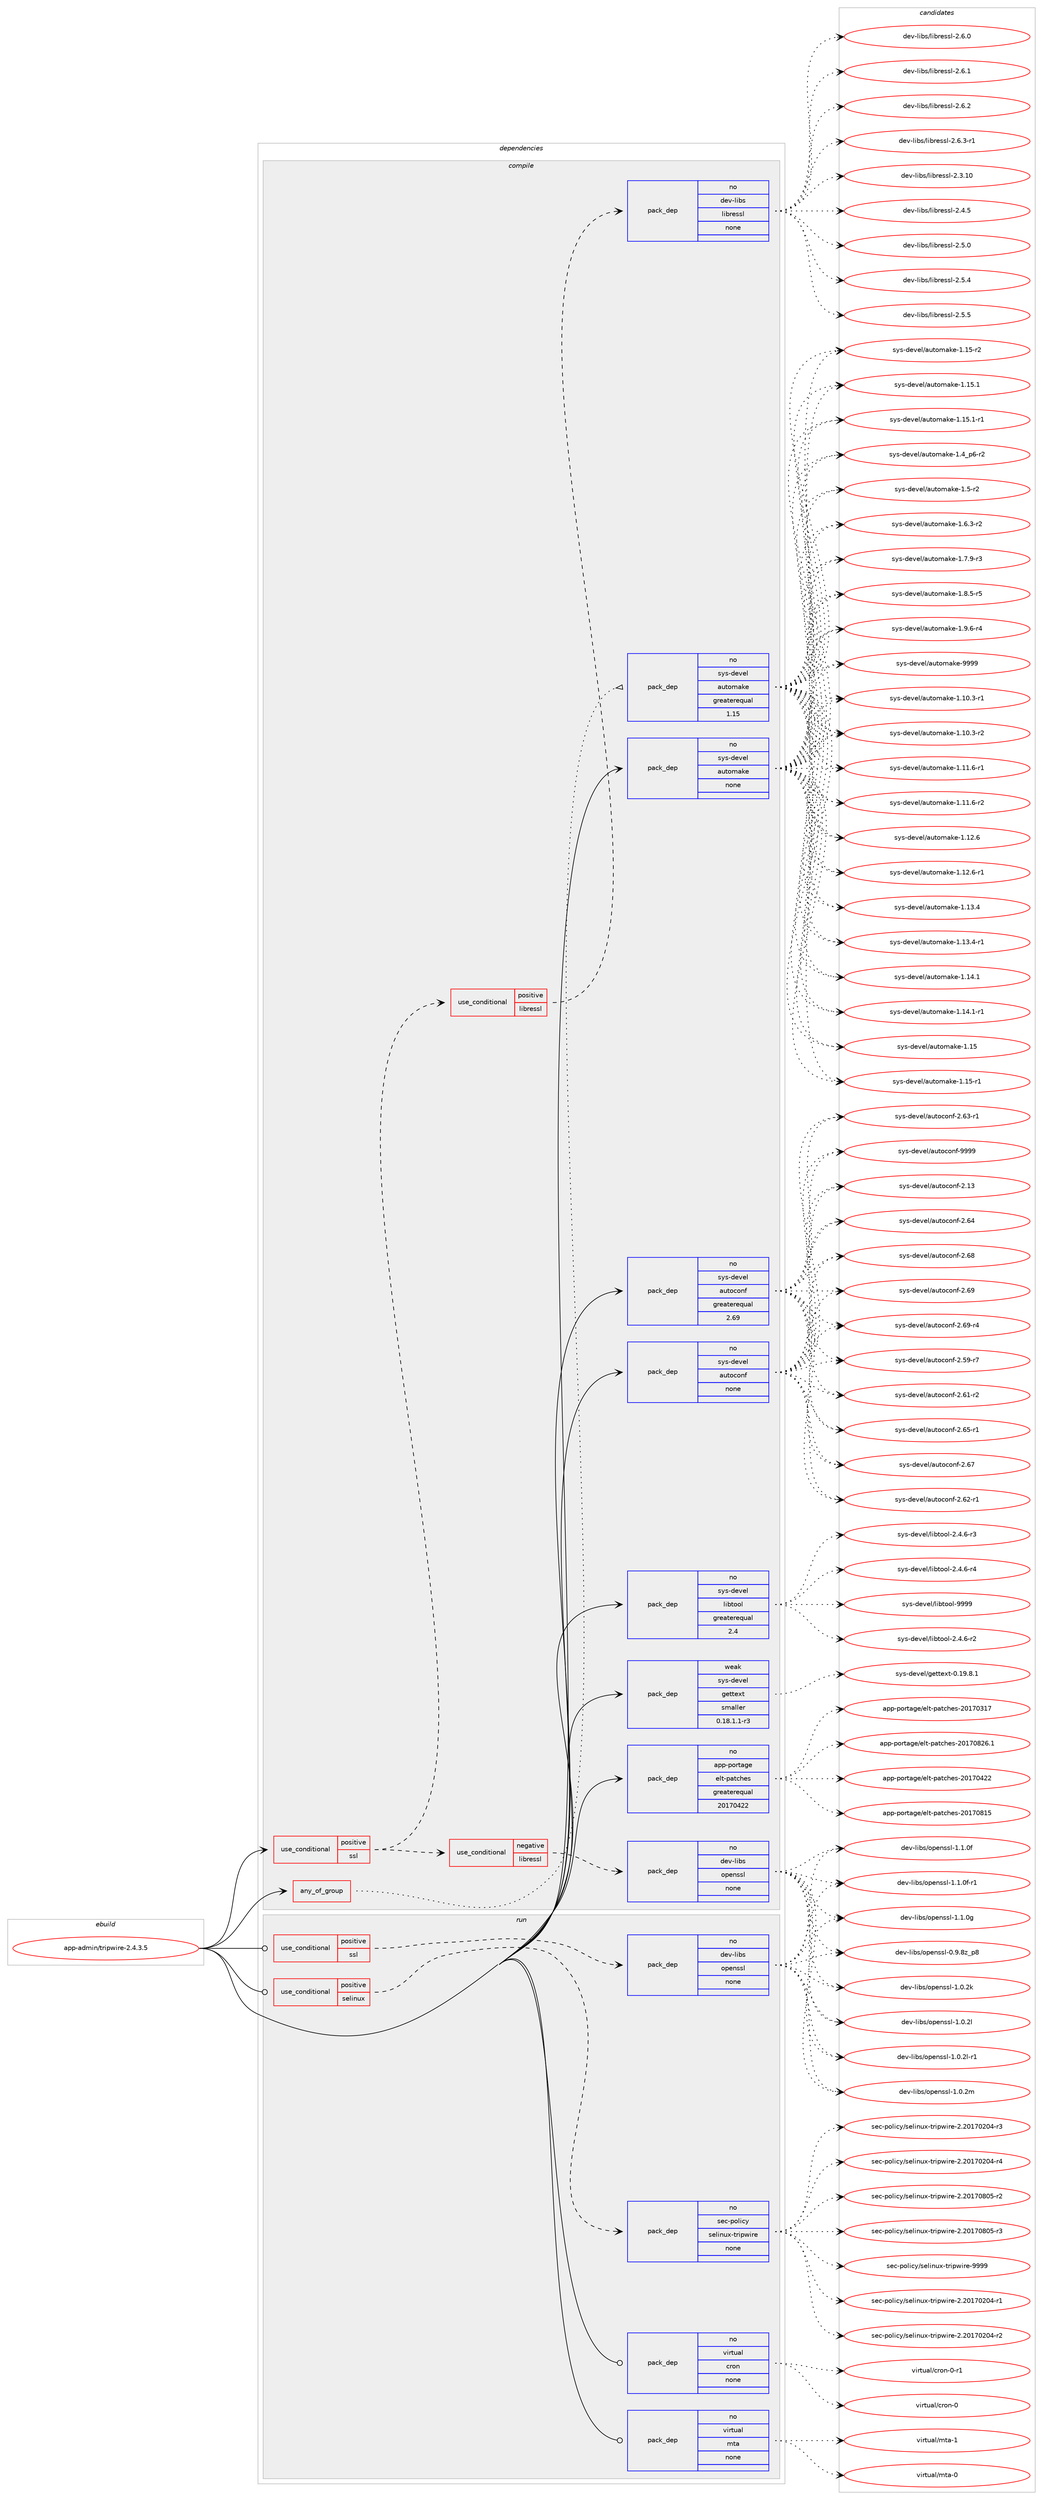 digraph prolog {

# *************
# Graph options
# *************

newrank=true;
concentrate=true;
compound=true;
graph [rankdir=LR,fontname=Helvetica,fontsize=10,ranksep=1.5];#, ranksep=2.5, nodesep=0.2];
edge  [arrowhead=vee];
node  [fontname=Helvetica,fontsize=10];

# **********
# The ebuild
# **********

subgraph cluster_leftcol {
color=gray;
rank=same;
label=<<i>ebuild</i>>;
id [label="app-admin/tripwire-2.4.3.5", color=red, width=4, href="../app-admin/tripwire-2.4.3.5.svg"];
}

# ****************
# The dependencies
# ****************

subgraph cluster_midcol {
color=gray;
label=<<i>dependencies</i>>;
subgraph cluster_compile {
fillcolor="#eeeeee";
style=filled;
label=<<i>compile</i>>;
subgraph any111 {
dependency7374 [label=<<TABLE BORDER="0" CELLBORDER="1" CELLSPACING="0" CELLPADDING="4"><TR><TD CELLPADDING="10">any_of_group</TD></TR></TABLE>>, shape=none, color=red];subgraph pack5193 {
dependency7375 [label=<<TABLE BORDER="0" CELLBORDER="1" CELLSPACING="0" CELLPADDING="4" WIDTH="220"><TR><TD ROWSPAN="6" CELLPADDING="30">pack_dep</TD></TR><TR><TD WIDTH="110">no</TD></TR><TR><TD>sys-devel</TD></TR><TR><TD>automake</TD></TR><TR><TD>greaterequal</TD></TR><TR><TD>1.15</TD></TR></TABLE>>, shape=none, color=blue];
}
dependency7374:e -> dependency7375:w [weight=20,style="dotted",arrowhead="oinv"];
}
id:e -> dependency7374:w [weight=20,style="solid",arrowhead="vee"];
subgraph cond2066 {
dependency7376 [label=<<TABLE BORDER="0" CELLBORDER="1" CELLSPACING="0" CELLPADDING="4"><TR><TD ROWSPAN="3" CELLPADDING="10">use_conditional</TD></TR><TR><TD>positive</TD></TR><TR><TD>ssl</TD></TR></TABLE>>, shape=none, color=red];
subgraph cond2067 {
dependency7377 [label=<<TABLE BORDER="0" CELLBORDER="1" CELLSPACING="0" CELLPADDING="4"><TR><TD ROWSPAN="3" CELLPADDING="10">use_conditional</TD></TR><TR><TD>negative</TD></TR><TR><TD>libressl</TD></TR></TABLE>>, shape=none, color=red];
subgraph pack5194 {
dependency7378 [label=<<TABLE BORDER="0" CELLBORDER="1" CELLSPACING="0" CELLPADDING="4" WIDTH="220"><TR><TD ROWSPAN="6" CELLPADDING="30">pack_dep</TD></TR><TR><TD WIDTH="110">no</TD></TR><TR><TD>dev-libs</TD></TR><TR><TD>openssl</TD></TR><TR><TD>none</TD></TR><TR><TD></TD></TR></TABLE>>, shape=none, color=blue];
}
dependency7377:e -> dependency7378:w [weight=20,style="dashed",arrowhead="vee"];
}
dependency7376:e -> dependency7377:w [weight=20,style="dashed",arrowhead="vee"];
subgraph cond2068 {
dependency7379 [label=<<TABLE BORDER="0" CELLBORDER="1" CELLSPACING="0" CELLPADDING="4"><TR><TD ROWSPAN="3" CELLPADDING="10">use_conditional</TD></TR><TR><TD>positive</TD></TR><TR><TD>libressl</TD></TR></TABLE>>, shape=none, color=red];
subgraph pack5195 {
dependency7380 [label=<<TABLE BORDER="0" CELLBORDER="1" CELLSPACING="0" CELLPADDING="4" WIDTH="220"><TR><TD ROWSPAN="6" CELLPADDING="30">pack_dep</TD></TR><TR><TD WIDTH="110">no</TD></TR><TR><TD>dev-libs</TD></TR><TR><TD>libressl</TD></TR><TR><TD>none</TD></TR><TR><TD></TD></TR></TABLE>>, shape=none, color=blue];
}
dependency7379:e -> dependency7380:w [weight=20,style="dashed",arrowhead="vee"];
}
dependency7376:e -> dependency7379:w [weight=20,style="dashed",arrowhead="vee"];
}
id:e -> dependency7376:w [weight=20,style="solid",arrowhead="vee"];
subgraph pack5196 {
dependency7381 [label=<<TABLE BORDER="0" CELLBORDER="1" CELLSPACING="0" CELLPADDING="4" WIDTH="220"><TR><TD ROWSPAN="6" CELLPADDING="30">pack_dep</TD></TR><TR><TD WIDTH="110">no</TD></TR><TR><TD>app-portage</TD></TR><TR><TD>elt-patches</TD></TR><TR><TD>greaterequal</TD></TR><TR><TD>20170422</TD></TR></TABLE>>, shape=none, color=blue];
}
id:e -> dependency7381:w [weight=20,style="solid",arrowhead="vee"];
subgraph pack5197 {
dependency7382 [label=<<TABLE BORDER="0" CELLBORDER="1" CELLSPACING="0" CELLPADDING="4" WIDTH="220"><TR><TD ROWSPAN="6" CELLPADDING="30">pack_dep</TD></TR><TR><TD WIDTH="110">no</TD></TR><TR><TD>sys-devel</TD></TR><TR><TD>autoconf</TD></TR><TR><TD>greaterequal</TD></TR><TR><TD>2.69</TD></TR></TABLE>>, shape=none, color=blue];
}
id:e -> dependency7382:w [weight=20,style="solid",arrowhead="vee"];
subgraph pack5198 {
dependency7383 [label=<<TABLE BORDER="0" CELLBORDER="1" CELLSPACING="0" CELLPADDING="4" WIDTH="220"><TR><TD ROWSPAN="6" CELLPADDING="30">pack_dep</TD></TR><TR><TD WIDTH="110">no</TD></TR><TR><TD>sys-devel</TD></TR><TR><TD>autoconf</TD></TR><TR><TD>none</TD></TR><TR><TD></TD></TR></TABLE>>, shape=none, color=blue];
}
id:e -> dependency7383:w [weight=20,style="solid",arrowhead="vee"];
subgraph pack5199 {
dependency7384 [label=<<TABLE BORDER="0" CELLBORDER="1" CELLSPACING="0" CELLPADDING="4" WIDTH="220"><TR><TD ROWSPAN="6" CELLPADDING="30">pack_dep</TD></TR><TR><TD WIDTH="110">no</TD></TR><TR><TD>sys-devel</TD></TR><TR><TD>automake</TD></TR><TR><TD>none</TD></TR><TR><TD></TD></TR></TABLE>>, shape=none, color=blue];
}
id:e -> dependency7384:w [weight=20,style="solid",arrowhead="vee"];
subgraph pack5200 {
dependency7385 [label=<<TABLE BORDER="0" CELLBORDER="1" CELLSPACING="0" CELLPADDING="4" WIDTH="220"><TR><TD ROWSPAN="6" CELLPADDING="30">pack_dep</TD></TR><TR><TD WIDTH="110">no</TD></TR><TR><TD>sys-devel</TD></TR><TR><TD>libtool</TD></TR><TR><TD>greaterequal</TD></TR><TR><TD>2.4</TD></TR></TABLE>>, shape=none, color=blue];
}
id:e -> dependency7385:w [weight=20,style="solid",arrowhead="vee"];
subgraph pack5201 {
dependency7386 [label=<<TABLE BORDER="0" CELLBORDER="1" CELLSPACING="0" CELLPADDING="4" WIDTH="220"><TR><TD ROWSPAN="6" CELLPADDING="30">pack_dep</TD></TR><TR><TD WIDTH="110">weak</TD></TR><TR><TD>sys-devel</TD></TR><TR><TD>gettext</TD></TR><TR><TD>smaller</TD></TR><TR><TD>0.18.1.1-r3</TD></TR></TABLE>>, shape=none, color=blue];
}
id:e -> dependency7386:w [weight=20,style="solid",arrowhead="vee"];
}
subgraph cluster_compileandrun {
fillcolor="#eeeeee";
style=filled;
label=<<i>compile and run</i>>;
}
subgraph cluster_run {
fillcolor="#eeeeee";
style=filled;
label=<<i>run</i>>;
subgraph cond2069 {
dependency7387 [label=<<TABLE BORDER="0" CELLBORDER="1" CELLSPACING="0" CELLPADDING="4"><TR><TD ROWSPAN="3" CELLPADDING="10">use_conditional</TD></TR><TR><TD>positive</TD></TR><TR><TD>selinux</TD></TR></TABLE>>, shape=none, color=red];
subgraph pack5202 {
dependency7388 [label=<<TABLE BORDER="0" CELLBORDER="1" CELLSPACING="0" CELLPADDING="4" WIDTH="220"><TR><TD ROWSPAN="6" CELLPADDING="30">pack_dep</TD></TR><TR><TD WIDTH="110">no</TD></TR><TR><TD>sec-policy</TD></TR><TR><TD>selinux-tripwire</TD></TR><TR><TD>none</TD></TR><TR><TD></TD></TR></TABLE>>, shape=none, color=blue];
}
dependency7387:e -> dependency7388:w [weight=20,style="dashed",arrowhead="vee"];
}
id:e -> dependency7387:w [weight=20,style="solid",arrowhead="odot"];
subgraph cond2070 {
dependency7389 [label=<<TABLE BORDER="0" CELLBORDER="1" CELLSPACING="0" CELLPADDING="4"><TR><TD ROWSPAN="3" CELLPADDING="10">use_conditional</TD></TR><TR><TD>positive</TD></TR><TR><TD>ssl</TD></TR></TABLE>>, shape=none, color=red];
subgraph pack5203 {
dependency7390 [label=<<TABLE BORDER="0" CELLBORDER="1" CELLSPACING="0" CELLPADDING="4" WIDTH="220"><TR><TD ROWSPAN="6" CELLPADDING="30">pack_dep</TD></TR><TR><TD WIDTH="110">no</TD></TR><TR><TD>dev-libs</TD></TR><TR><TD>openssl</TD></TR><TR><TD>none</TD></TR><TR><TD></TD></TR></TABLE>>, shape=none, color=blue];
}
dependency7389:e -> dependency7390:w [weight=20,style="dashed",arrowhead="vee"];
}
id:e -> dependency7389:w [weight=20,style="solid",arrowhead="odot"];
subgraph pack5204 {
dependency7391 [label=<<TABLE BORDER="0" CELLBORDER="1" CELLSPACING="0" CELLPADDING="4" WIDTH="220"><TR><TD ROWSPAN="6" CELLPADDING="30">pack_dep</TD></TR><TR><TD WIDTH="110">no</TD></TR><TR><TD>virtual</TD></TR><TR><TD>cron</TD></TR><TR><TD>none</TD></TR><TR><TD></TD></TR></TABLE>>, shape=none, color=blue];
}
id:e -> dependency7391:w [weight=20,style="solid",arrowhead="odot"];
subgraph pack5205 {
dependency7392 [label=<<TABLE BORDER="0" CELLBORDER="1" CELLSPACING="0" CELLPADDING="4" WIDTH="220"><TR><TD ROWSPAN="6" CELLPADDING="30">pack_dep</TD></TR><TR><TD WIDTH="110">no</TD></TR><TR><TD>virtual</TD></TR><TR><TD>mta</TD></TR><TR><TD>none</TD></TR><TR><TD></TD></TR></TABLE>>, shape=none, color=blue];
}
id:e -> dependency7392:w [weight=20,style="solid",arrowhead="odot"];
}
}

# **************
# The candidates
# **************

subgraph cluster_choices {
rank=same;
color=gray;
label=<<i>candidates</i>>;

subgraph choice5193 {
color=black;
nodesep=1;
choice11512111545100101118101108479711711611110997107101454946494846514511449 [label="sys-devel/automake-1.10.3-r1", color=red, width=4,href="../sys-devel/automake-1.10.3-r1.svg"];
choice11512111545100101118101108479711711611110997107101454946494846514511450 [label="sys-devel/automake-1.10.3-r2", color=red, width=4,href="../sys-devel/automake-1.10.3-r2.svg"];
choice11512111545100101118101108479711711611110997107101454946494946544511449 [label="sys-devel/automake-1.11.6-r1", color=red, width=4,href="../sys-devel/automake-1.11.6-r1.svg"];
choice11512111545100101118101108479711711611110997107101454946494946544511450 [label="sys-devel/automake-1.11.6-r2", color=red, width=4,href="../sys-devel/automake-1.11.6-r2.svg"];
choice1151211154510010111810110847971171161111099710710145494649504654 [label="sys-devel/automake-1.12.6", color=red, width=4,href="../sys-devel/automake-1.12.6.svg"];
choice11512111545100101118101108479711711611110997107101454946495046544511449 [label="sys-devel/automake-1.12.6-r1", color=red, width=4,href="../sys-devel/automake-1.12.6-r1.svg"];
choice1151211154510010111810110847971171161111099710710145494649514652 [label="sys-devel/automake-1.13.4", color=red, width=4,href="../sys-devel/automake-1.13.4.svg"];
choice11512111545100101118101108479711711611110997107101454946495146524511449 [label="sys-devel/automake-1.13.4-r1", color=red, width=4,href="../sys-devel/automake-1.13.4-r1.svg"];
choice1151211154510010111810110847971171161111099710710145494649524649 [label="sys-devel/automake-1.14.1", color=red, width=4,href="../sys-devel/automake-1.14.1.svg"];
choice11512111545100101118101108479711711611110997107101454946495246494511449 [label="sys-devel/automake-1.14.1-r1", color=red, width=4,href="../sys-devel/automake-1.14.1-r1.svg"];
choice115121115451001011181011084797117116111109971071014549464953 [label="sys-devel/automake-1.15", color=red, width=4,href="../sys-devel/automake-1.15.svg"];
choice1151211154510010111810110847971171161111099710710145494649534511449 [label="sys-devel/automake-1.15-r1", color=red, width=4,href="../sys-devel/automake-1.15-r1.svg"];
choice1151211154510010111810110847971171161111099710710145494649534511450 [label="sys-devel/automake-1.15-r2", color=red, width=4,href="../sys-devel/automake-1.15-r2.svg"];
choice1151211154510010111810110847971171161111099710710145494649534649 [label="sys-devel/automake-1.15.1", color=red, width=4,href="../sys-devel/automake-1.15.1.svg"];
choice11512111545100101118101108479711711611110997107101454946495346494511449 [label="sys-devel/automake-1.15.1-r1", color=red, width=4,href="../sys-devel/automake-1.15.1-r1.svg"];
choice115121115451001011181011084797117116111109971071014549465295112544511450 [label="sys-devel/automake-1.4_p6-r2", color=red, width=4,href="../sys-devel/automake-1.4_p6-r2.svg"];
choice11512111545100101118101108479711711611110997107101454946534511450 [label="sys-devel/automake-1.5-r2", color=red, width=4,href="../sys-devel/automake-1.5-r2.svg"];
choice115121115451001011181011084797117116111109971071014549465446514511450 [label="sys-devel/automake-1.6.3-r2", color=red, width=4,href="../sys-devel/automake-1.6.3-r2.svg"];
choice115121115451001011181011084797117116111109971071014549465546574511451 [label="sys-devel/automake-1.7.9-r3", color=red, width=4,href="../sys-devel/automake-1.7.9-r3.svg"];
choice115121115451001011181011084797117116111109971071014549465646534511453 [label="sys-devel/automake-1.8.5-r5", color=red, width=4,href="../sys-devel/automake-1.8.5-r5.svg"];
choice115121115451001011181011084797117116111109971071014549465746544511452 [label="sys-devel/automake-1.9.6-r4", color=red, width=4,href="../sys-devel/automake-1.9.6-r4.svg"];
choice115121115451001011181011084797117116111109971071014557575757 [label="sys-devel/automake-9999", color=red, width=4,href="../sys-devel/automake-9999.svg"];
dependency7375:e -> choice11512111545100101118101108479711711611110997107101454946494846514511449:w [style=dotted,weight="100"];
dependency7375:e -> choice11512111545100101118101108479711711611110997107101454946494846514511450:w [style=dotted,weight="100"];
dependency7375:e -> choice11512111545100101118101108479711711611110997107101454946494946544511449:w [style=dotted,weight="100"];
dependency7375:e -> choice11512111545100101118101108479711711611110997107101454946494946544511450:w [style=dotted,weight="100"];
dependency7375:e -> choice1151211154510010111810110847971171161111099710710145494649504654:w [style=dotted,weight="100"];
dependency7375:e -> choice11512111545100101118101108479711711611110997107101454946495046544511449:w [style=dotted,weight="100"];
dependency7375:e -> choice1151211154510010111810110847971171161111099710710145494649514652:w [style=dotted,weight="100"];
dependency7375:e -> choice11512111545100101118101108479711711611110997107101454946495146524511449:w [style=dotted,weight="100"];
dependency7375:e -> choice1151211154510010111810110847971171161111099710710145494649524649:w [style=dotted,weight="100"];
dependency7375:e -> choice11512111545100101118101108479711711611110997107101454946495246494511449:w [style=dotted,weight="100"];
dependency7375:e -> choice115121115451001011181011084797117116111109971071014549464953:w [style=dotted,weight="100"];
dependency7375:e -> choice1151211154510010111810110847971171161111099710710145494649534511449:w [style=dotted,weight="100"];
dependency7375:e -> choice1151211154510010111810110847971171161111099710710145494649534511450:w [style=dotted,weight="100"];
dependency7375:e -> choice1151211154510010111810110847971171161111099710710145494649534649:w [style=dotted,weight="100"];
dependency7375:e -> choice11512111545100101118101108479711711611110997107101454946495346494511449:w [style=dotted,weight="100"];
dependency7375:e -> choice115121115451001011181011084797117116111109971071014549465295112544511450:w [style=dotted,weight="100"];
dependency7375:e -> choice11512111545100101118101108479711711611110997107101454946534511450:w [style=dotted,weight="100"];
dependency7375:e -> choice115121115451001011181011084797117116111109971071014549465446514511450:w [style=dotted,weight="100"];
dependency7375:e -> choice115121115451001011181011084797117116111109971071014549465546574511451:w [style=dotted,weight="100"];
dependency7375:e -> choice115121115451001011181011084797117116111109971071014549465646534511453:w [style=dotted,weight="100"];
dependency7375:e -> choice115121115451001011181011084797117116111109971071014549465746544511452:w [style=dotted,weight="100"];
dependency7375:e -> choice115121115451001011181011084797117116111109971071014557575757:w [style=dotted,weight="100"];
}
subgraph choice5194 {
color=black;
nodesep=1;
choice1001011184510810598115471111121011101151151084548465746561229511256 [label="dev-libs/openssl-0.9.8z_p8", color=red, width=4,href="../dev-libs/openssl-0.9.8z_p8.svg"];
choice100101118451081059811547111112101110115115108454946484650107 [label="dev-libs/openssl-1.0.2k", color=red, width=4,href="../dev-libs/openssl-1.0.2k.svg"];
choice100101118451081059811547111112101110115115108454946484650108 [label="dev-libs/openssl-1.0.2l", color=red, width=4,href="../dev-libs/openssl-1.0.2l.svg"];
choice1001011184510810598115471111121011101151151084549464846501084511449 [label="dev-libs/openssl-1.0.2l-r1", color=red, width=4,href="../dev-libs/openssl-1.0.2l-r1.svg"];
choice100101118451081059811547111112101110115115108454946484650109 [label="dev-libs/openssl-1.0.2m", color=red, width=4,href="../dev-libs/openssl-1.0.2m.svg"];
choice100101118451081059811547111112101110115115108454946494648102 [label="dev-libs/openssl-1.1.0f", color=red, width=4,href="../dev-libs/openssl-1.1.0f.svg"];
choice1001011184510810598115471111121011101151151084549464946481024511449 [label="dev-libs/openssl-1.1.0f-r1", color=red, width=4,href="../dev-libs/openssl-1.1.0f-r1.svg"];
choice100101118451081059811547111112101110115115108454946494648103 [label="dev-libs/openssl-1.1.0g", color=red, width=4,href="../dev-libs/openssl-1.1.0g.svg"];
dependency7378:e -> choice1001011184510810598115471111121011101151151084548465746561229511256:w [style=dotted,weight="100"];
dependency7378:e -> choice100101118451081059811547111112101110115115108454946484650107:w [style=dotted,weight="100"];
dependency7378:e -> choice100101118451081059811547111112101110115115108454946484650108:w [style=dotted,weight="100"];
dependency7378:e -> choice1001011184510810598115471111121011101151151084549464846501084511449:w [style=dotted,weight="100"];
dependency7378:e -> choice100101118451081059811547111112101110115115108454946484650109:w [style=dotted,weight="100"];
dependency7378:e -> choice100101118451081059811547111112101110115115108454946494648102:w [style=dotted,weight="100"];
dependency7378:e -> choice1001011184510810598115471111121011101151151084549464946481024511449:w [style=dotted,weight="100"];
dependency7378:e -> choice100101118451081059811547111112101110115115108454946494648103:w [style=dotted,weight="100"];
}
subgraph choice5195 {
color=black;
nodesep=1;
choice1001011184510810598115471081059811410111511510845504651464948 [label="dev-libs/libressl-2.3.10", color=red, width=4,href="../dev-libs/libressl-2.3.10.svg"];
choice10010111845108105981154710810598114101115115108455046524653 [label="dev-libs/libressl-2.4.5", color=red, width=4,href="../dev-libs/libressl-2.4.5.svg"];
choice10010111845108105981154710810598114101115115108455046534648 [label="dev-libs/libressl-2.5.0", color=red, width=4,href="../dev-libs/libressl-2.5.0.svg"];
choice10010111845108105981154710810598114101115115108455046534652 [label="dev-libs/libressl-2.5.4", color=red, width=4,href="../dev-libs/libressl-2.5.4.svg"];
choice10010111845108105981154710810598114101115115108455046534653 [label="dev-libs/libressl-2.5.5", color=red, width=4,href="../dev-libs/libressl-2.5.5.svg"];
choice10010111845108105981154710810598114101115115108455046544648 [label="dev-libs/libressl-2.6.0", color=red, width=4,href="../dev-libs/libressl-2.6.0.svg"];
choice10010111845108105981154710810598114101115115108455046544649 [label="dev-libs/libressl-2.6.1", color=red, width=4,href="../dev-libs/libressl-2.6.1.svg"];
choice10010111845108105981154710810598114101115115108455046544650 [label="dev-libs/libressl-2.6.2", color=red, width=4,href="../dev-libs/libressl-2.6.2.svg"];
choice100101118451081059811547108105981141011151151084550465446514511449 [label="dev-libs/libressl-2.6.3-r1", color=red, width=4,href="../dev-libs/libressl-2.6.3-r1.svg"];
dependency7380:e -> choice1001011184510810598115471081059811410111511510845504651464948:w [style=dotted,weight="100"];
dependency7380:e -> choice10010111845108105981154710810598114101115115108455046524653:w [style=dotted,weight="100"];
dependency7380:e -> choice10010111845108105981154710810598114101115115108455046534648:w [style=dotted,weight="100"];
dependency7380:e -> choice10010111845108105981154710810598114101115115108455046534652:w [style=dotted,weight="100"];
dependency7380:e -> choice10010111845108105981154710810598114101115115108455046534653:w [style=dotted,weight="100"];
dependency7380:e -> choice10010111845108105981154710810598114101115115108455046544648:w [style=dotted,weight="100"];
dependency7380:e -> choice10010111845108105981154710810598114101115115108455046544649:w [style=dotted,weight="100"];
dependency7380:e -> choice10010111845108105981154710810598114101115115108455046544650:w [style=dotted,weight="100"];
dependency7380:e -> choice100101118451081059811547108105981141011151151084550465446514511449:w [style=dotted,weight="100"];
}
subgraph choice5196 {
color=black;
nodesep=1;
choice97112112451121111141169710310147101108116451129711699104101115455048495548514955 [label="app-portage/elt-patches-20170317", color=red, width=4,href="../app-portage/elt-patches-20170317.svg"];
choice97112112451121111141169710310147101108116451129711699104101115455048495548525050 [label="app-portage/elt-patches-20170422", color=red, width=4,href="../app-portage/elt-patches-20170422.svg"];
choice97112112451121111141169710310147101108116451129711699104101115455048495548564953 [label="app-portage/elt-patches-20170815", color=red, width=4,href="../app-portage/elt-patches-20170815.svg"];
choice971121124511211111411697103101471011081164511297116991041011154550484955485650544649 [label="app-portage/elt-patches-20170826.1", color=red, width=4,href="../app-portage/elt-patches-20170826.1.svg"];
dependency7381:e -> choice97112112451121111141169710310147101108116451129711699104101115455048495548514955:w [style=dotted,weight="100"];
dependency7381:e -> choice97112112451121111141169710310147101108116451129711699104101115455048495548525050:w [style=dotted,weight="100"];
dependency7381:e -> choice97112112451121111141169710310147101108116451129711699104101115455048495548564953:w [style=dotted,weight="100"];
dependency7381:e -> choice971121124511211111411697103101471011081164511297116991041011154550484955485650544649:w [style=dotted,weight="100"];
}
subgraph choice5197 {
color=black;
nodesep=1;
choice115121115451001011181011084797117116111991111101024550464951 [label="sys-devel/autoconf-2.13", color=red, width=4,href="../sys-devel/autoconf-2.13.svg"];
choice1151211154510010111810110847971171161119911111010245504653574511455 [label="sys-devel/autoconf-2.59-r7", color=red, width=4,href="../sys-devel/autoconf-2.59-r7.svg"];
choice1151211154510010111810110847971171161119911111010245504654494511450 [label="sys-devel/autoconf-2.61-r2", color=red, width=4,href="../sys-devel/autoconf-2.61-r2.svg"];
choice1151211154510010111810110847971171161119911111010245504654504511449 [label="sys-devel/autoconf-2.62-r1", color=red, width=4,href="../sys-devel/autoconf-2.62-r1.svg"];
choice1151211154510010111810110847971171161119911111010245504654514511449 [label="sys-devel/autoconf-2.63-r1", color=red, width=4,href="../sys-devel/autoconf-2.63-r1.svg"];
choice115121115451001011181011084797117116111991111101024550465452 [label="sys-devel/autoconf-2.64", color=red, width=4,href="../sys-devel/autoconf-2.64.svg"];
choice1151211154510010111810110847971171161119911111010245504654534511449 [label="sys-devel/autoconf-2.65-r1", color=red, width=4,href="../sys-devel/autoconf-2.65-r1.svg"];
choice115121115451001011181011084797117116111991111101024550465455 [label="sys-devel/autoconf-2.67", color=red, width=4,href="../sys-devel/autoconf-2.67.svg"];
choice115121115451001011181011084797117116111991111101024550465456 [label="sys-devel/autoconf-2.68", color=red, width=4,href="../sys-devel/autoconf-2.68.svg"];
choice115121115451001011181011084797117116111991111101024550465457 [label="sys-devel/autoconf-2.69", color=red, width=4,href="../sys-devel/autoconf-2.69.svg"];
choice1151211154510010111810110847971171161119911111010245504654574511452 [label="sys-devel/autoconf-2.69-r4", color=red, width=4,href="../sys-devel/autoconf-2.69-r4.svg"];
choice115121115451001011181011084797117116111991111101024557575757 [label="sys-devel/autoconf-9999", color=red, width=4,href="../sys-devel/autoconf-9999.svg"];
dependency7382:e -> choice115121115451001011181011084797117116111991111101024550464951:w [style=dotted,weight="100"];
dependency7382:e -> choice1151211154510010111810110847971171161119911111010245504653574511455:w [style=dotted,weight="100"];
dependency7382:e -> choice1151211154510010111810110847971171161119911111010245504654494511450:w [style=dotted,weight="100"];
dependency7382:e -> choice1151211154510010111810110847971171161119911111010245504654504511449:w [style=dotted,weight="100"];
dependency7382:e -> choice1151211154510010111810110847971171161119911111010245504654514511449:w [style=dotted,weight="100"];
dependency7382:e -> choice115121115451001011181011084797117116111991111101024550465452:w [style=dotted,weight="100"];
dependency7382:e -> choice1151211154510010111810110847971171161119911111010245504654534511449:w [style=dotted,weight="100"];
dependency7382:e -> choice115121115451001011181011084797117116111991111101024550465455:w [style=dotted,weight="100"];
dependency7382:e -> choice115121115451001011181011084797117116111991111101024550465456:w [style=dotted,weight="100"];
dependency7382:e -> choice115121115451001011181011084797117116111991111101024550465457:w [style=dotted,weight="100"];
dependency7382:e -> choice1151211154510010111810110847971171161119911111010245504654574511452:w [style=dotted,weight="100"];
dependency7382:e -> choice115121115451001011181011084797117116111991111101024557575757:w [style=dotted,weight="100"];
}
subgraph choice5198 {
color=black;
nodesep=1;
choice115121115451001011181011084797117116111991111101024550464951 [label="sys-devel/autoconf-2.13", color=red, width=4,href="../sys-devel/autoconf-2.13.svg"];
choice1151211154510010111810110847971171161119911111010245504653574511455 [label="sys-devel/autoconf-2.59-r7", color=red, width=4,href="../sys-devel/autoconf-2.59-r7.svg"];
choice1151211154510010111810110847971171161119911111010245504654494511450 [label="sys-devel/autoconf-2.61-r2", color=red, width=4,href="../sys-devel/autoconf-2.61-r2.svg"];
choice1151211154510010111810110847971171161119911111010245504654504511449 [label="sys-devel/autoconf-2.62-r1", color=red, width=4,href="../sys-devel/autoconf-2.62-r1.svg"];
choice1151211154510010111810110847971171161119911111010245504654514511449 [label="sys-devel/autoconf-2.63-r1", color=red, width=4,href="../sys-devel/autoconf-2.63-r1.svg"];
choice115121115451001011181011084797117116111991111101024550465452 [label="sys-devel/autoconf-2.64", color=red, width=4,href="../sys-devel/autoconf-2.64.svg"];
choice1151211154510010111810110847971171161119911111010245504654534511449 [label="sys-devel/autoconf-2.65-r1", color=red, width=4,href="../sys-devel/autoconf-2.65-r1.svg"];
choice115121115451001011181011084797117116111991111101024550465455 [label="sys-devel/autoconf-2.67", color=red, width=4,href="../sys-devel/autoconf-2.67.svg"];
choice115121115451001011181011084797117116111991111101024550465456 [label="sys-devel/autoconf-2.68", color=red, width=4,href="../sys-devel/autoconf-2.68.svg"];
choice115121115451001011181011084797117116111991111101024550465457 [label="sys-devel/autoconf-2.69", color=red, width=4,href="../sys-devel/autoconf-2.69.svg"];
choice1151211154510010111810110847971171161119911111010245504654574511452 [label="sys-devel/autoconf-2.69-r4", color=red, width=4,href="../sys-devel/autoconf-2.69-r4.svg"];
choice115121115451001011181011084797117116111991111101024557575757 [label="sys-devel/autoconf-9999", color=red, width=4,href="../sys-devel/autoconf-9999.svg"];
dependency7383:e -> choice115121115451001011181011084797117116111991111101024550464951:w [style=dotted,weight="100"];
dependency7383:e -> choice1151211154510010111810110847971171161119911111010245504653574511455:w [style=dotted,weight="100"];
dependency7383:e -> choice1151211154510010111810110847971171161119911111010245504654494511450:w [style=dotted,weight="100"];
dependency7383:e -> choice1151211154510010111810110847971171161119911111010245504654504511449:w [style=dotted,weight="100"];
dependency7383:e -> choice1151211154510010111810110847971171161119911111010245504654514511449:w [style=dotted,weight="100"];
dependency7383:e -> choice115121115451001011181011084797117116111991111101024550465452:w [style=dotted,weight="100"];
dependency7383:e -> choice1151211154510010111810110847971171161119911111010245504654534511449:w [style=dotted,weight="100"];
dependency7383:e -> choice115121115451001011181011084797117116111991111101024550465455:w [style=dotted,weight="100"];
dependency7383:e -> choice115121115451001011181011084797117116111991111101024550465456:w [style=dotted,weight="100"];
dependency7383:e -> choice115121115451001011181011084797117116111991111101024550465457:w [style=dotted,weight="100"];
dependency7383:e -> choice1151211154510010111810110847971171161119911111010245504654574511452:w [style=dotted,weight="100"];
dependency7383:e -> choice115121115451001011181011084797117116111991111101024557575757:w [style=dotted,weight="100"];
}
subgraph choice5199 {
color=black;
nodesep=1;
choice11512111545100101118101108479711711611110997107101454946494846514511449 [label="sys-devel/automake-1.10.3-r1", color=red, width=4,href="../sys-devel/automake-1.10.3-r1.svg"];
choice11512111545100101118101108479711711611110997107101454946494846514511450 [label="sys-devel/automake-1.10.3-r2", color=red, width=4,href="../sys-devel/automake-1.10.3-r2.svg"];
choice11512111545100101118101108479711711611110997107101454946494946544511449 [label="sys-devel/automake-1.11.6-r1", color=red, width=4,href="../sys-devel/automake-1.11.6-r1.svg"];
choice11512111545100101118101108479711711611110997107101454946494946544511450 [label="sys-devel/automake-1.11.6-r2", color=red, width=4,href="../sys-devel/automake-1.11.6-r2.svg"];
choice1151211154510010111810110847971171161111099710710145494649504654 [label="sys-devel/automake-1.12.6", color=red, width=4,href="../sys-devel/automake-1.12.6.svg"];
choice11512111545100101118101108479711711611110997107101454946495046544511449 [label="sys-devel/automake-1.12.6-r1", color=red, width=4,href="../sys-devel/automake-1.12.6-r1.svg"];
choice1151211154510010111810110847971171161111099710710145494649514652 [label="sys-devel/automake-1.13.4", color=red, width=4,href="../sys-devel/automake-1.13.4.svg"];
choice11512111545100101118101108479711711611110997107101454946495146524511449 [label="sys-devel/automake-1.13.4-r1", color=red, width=4,href="../sys-devel/automake-1.13.4-r1.svg"];
choice1151211154510010111810110847971171161111099710710145494649524649 [label="sys-devel/automake-1.14.1", color=red, width=4,href="../sys-devel/automake-1.14.1.svg"];
choice11512111545100101118101108479711711611110997107101454946495246494511449 [label="sys-devel/automake-1.14.1-r1", color=red, width=4,href="../sys-devel/automake-1.14.1-r1.svg"];
choice115121115451001011181011084797117116111109971071014549464953 [label="sys-devel/automake-1.15", color=red, width=4,href="../sys-devel/automake-1.15.svg"];
choice1151211154510010111810110847971171161111099710710145494649534511449 [label="sys-devel/automake-1.15-r1", color=red, width=4,href="../sys-devel/automake-1.15-r1.svg"];
choice1151211154510010111810110847971171161111099710710145494649534511450 [label="sys-devel/automake-1.15-r2", color=red, width=4,href="../sys-devel/automake-1.15-r2.svg"];
choice1151211154510010111810110847971171161111099710710145494649534649 [label="sys-devel/automake-1.15.1", color=red, width=4,href="../sys-devel/automake-1.15.1.svg"];
choice11512111545100101118101108479711711611110997107101454946495346494511449 [label="sys-devel/automake-1.15.1-r1", color=red, width=4,href="../sys-devel/automake-1.15.1-r1.svg"];
choice115121115451001011181011084797117116111109971071014549465295112544511450 [label="sys-devel/automake-1.4_p6-r2", color=red, width=4,href="../sys-devel/automake-1.4_p6-r2.svg"];
choice11512111545100101118101108479711711611110997107101454946534511450 [label="sys-devel/automake-1.5-r2", color=red, width=4,href="../sys-devel/automake-1.5-r2.svg"];
choice115121115451001011181011084797117116111109971071014549465446514511450 [label="sys-devel/automake-1.6.3-r2", color=red, width=4,href="../sys-devel/automake-1.6.3-r2.svg"];
choice115121115451001011181011084797117116111109971071014549465546574511451 [label="sys-devel/automake-1.7.9-r3", color=red, width=4,href="../sys-devel/automake-1.7.9-r3.svg"];
choice115121115451001011181011084797117116111109971071014549465646534511453 [label="sys-devel/automake-1.8.5-r5", color=red, width=4,href="../sys-devel/automake-1.8.5-r5.svg"];
choice115121115451001011181011084797117116111109971071014549465746544511452 [label="sys-devel/automake-1.9.6-r4", color=red, width=4,href="../sys-devel/automake-1.9.6-r4.svg"];
choice115121115451001011181011084797117116111109971071014557575757 [label="sys-devel/automake-9999", color=red, width=4,href="../sys-devel/automake-9999.svg"];
dependency7384:e -> choice11512111545100101118101108479711711611110997107101454946494846514511449:w [style=dotted,weight="100"];
dependency7384:e -> choice11512111545100101118101108479711711611110997107101454946494846514511450:w [style=dotted,weight="100"];
dependency7384:e -> choice11512111545100101118101108479711711611110997107101454946494946544511449:w [style=dotted,weight="100"];
dependency7384:e -> choice11512111545100101118101108479711711611110997107101454946494946544511450:w [style=dotted,weight="100"];
dependency7384:e -> choice1151211154510010111810110847971171161111099710710145494649504654:w [style=dotted,weight="100"];
dependency7384:e -> choice11512111545100101118101108479711711611110997107101454946495046544511449:w [style=dotted,weight="100"];
dependency7384:e -> choice1151211154510010111810110847971171161111099710710145494649514652:w [style=dotted,weight="100"];
dependency7384:e -> choice11512111545100101118101108479711711611110997107101454946495146524511449:w [style=dotted,weight="100"];
dependency7384:e -> choice1151211154510010111810110847971171161111099710710145494649524649:w [style=dotted,weight="100"];
dependency7384:e -> choice11512111545100101118101108479711711611110997107101454946495246494511449:w [style=dotted,weight="100"];
dependency7384:e -> choice115121115451001011181011084797117116111109971071014549464953:w [style=dotted,weight="100"];
dependency7384:e -> choice1151211154510010111810110847971171161111099710710145494649534511449:w [style=dotted,weight="100"];
dependency7384:e -> choice1151211154510010111810110847971171161111099710710145494649534511450:w [style=dotted,weight="100"];
dependency7384:e -> choice1151211154510010111810110847971171161111099710710145494649534649:w [style=dotted,weight="100"];
dependency7384:e -> choice11512111545100101118101108479711711611110997107101454946495346494511449:w [style=dotted,weight="100"];
dependency7384:e -> choice115121115451001011181011084797117116111109971071014549465295112544511450:w [style=dotted,weight="100"];
dependency7384:e -> choice11512111545100101118101108479711711611110997107101454946534511450:w [style=dotted,weight="100"];
dependency7384:e -> choice115121115451001011181011084797117116111109971071014549465446514511450:w [style=dotted,weight="100"];
dependency7384:e -> choice115121115451001011181011084797117116111109971071014549465546574511451:w [style=dotted,weight="100"];
dependency7384:e -> choice115121115451001011181011084797117116111109971071014549465646534511453:w [style=dotted,weight="100"];
dependency7384:e -> choice115121115451001011181011084797117116111109971071014549465746544511452:w [style=dotted,weight="100"];
dependency7384:e -> choice115121115451001011181011084797117116111109971071014557575757:w [style=dotted,weight="100"];
}
subgraph choice5200 {
color=black;
nodesep=1;
choice1151211154510010111810110847108105981161111111084550465246544511450 [label="sys-devel/libtool-2.4.6-r2", color=red, width=4,href="../sys-devel/libtool-2.4.6-r2.svg"];
choice1151211154510010111810110847108105981161111111084550465246544511451 [label="sys-devel/libtool-2.4.6-r3", color=red, width=4,href="../sys-devel/libtool-2.4.6-r3.svg"];
choice1151211154510010111810110847108105981161111111084550465246544511452 [label="sys-devel/libtool-2.4.6-r4", color=red, width=4,href="../sys-devel/libtool-2.4.6-r4.svg"];
choice1151211154510010111810110847108105981161111111084557575757 [label="sys-devel/libtool-9999", color=red, width=4,href="../sys-devel/libtool-9999.svg"];
dependency7385:e -> choice1151211154510010111810110847108105981161111111084550465246544511450:w [style=dotted,weight="100"];
dependency7385:e -> choice1151211154510010111810110847108105981161111111084550465246544511451:w [style=dotted,weight="100"];
dependency7385:e -> choice1151211154510010111810110847108105981161111111084550465246544511452:w [style=dotted,weight="100"];
dependency7385:e -> choice1151211154510010111810110847108105981161111111084557575757:w [style=dotted,weight="100"];
}
subgraph choice5201 {
color=black;
nodesep=1;
choice1151211154510010111810110847103101116116101120116454846495746564649 [label="sys-devel/gettext-0.19.8.1", color=red, width=4,href="../sys-devel/gettext-0.19.8.1.svg"];
dependency7386:e -> choice1151211154510010111810110847103101116116101120116454846495746564649:w [style=dotted,weight="100"];
}
subgraph choice5202 {
color=black;
nodesep=1;
choice115101994511211110810599121471151011081051101171204511611410511211910511410145504650484955485048524511449 [label="sec-policy/selinux-tripwire-2.20170204-r1", color=red, width=4,href="../sec-policy/selinux-tripwire-2.20170204-r1.svg"];
choice115101994511211110810599121471151011081051101171204511611410511211910511410145504650484955485048524511450 [label="sec-policy/selinux-tripwire-2.20170204-r2", color=red, width=4,href="../sec-policy/selinux-tripwire-2.20170204-r2.svg"];
choice115101994511211110810599121471151011081051101171204511611410511211910511410145504650484955485048524511451 [label="sec-policy/selinux-tripwire-2.20170204-r3", color=red, width=4,href="../sec-policy/selinux-tripwire-2.20170204-r3.svg"];
choice115101994511211110810599121471151011081051101171204511611410511211910511410145504650484955485048524511452 [label="sec-policy/selinux-tripwire-2.20170204-r4", color=red, width=4,href="../sec-policy/selinux-tripwire-2.20170204-r4.svg"];
choice115101994511211110810599121471151011081051101171204511611410511211910511410145504650484955485648534511450 [label="sec-policy/selinux-tripwire-2.20170805-r2", color=red, width=4,href="../sec-policy/selinux-tripwire-2.20170805-r2.svg"];
choice115101994511211110810599121471151011081051101171204511611410511211910511410145504650484955485648534511451 [label="sec-policy/selinux-tripwire-2.20170805-r3", color=red, width=4,href="../sec-policy/selinux-tripwire-2.20170805-r3.svg"];
choice11510199451121111081059912147115101108105110117120451161141051121191051141014557575757 [label="sec-policy/selinux-tripwire-9999", color=red, width=4,href="../sec-policy/selinux-tripwire-9999.svg"];
dependency7388:e -> choice115101994511211110810599121471151011081051101171204511611410511211910511410145504650484955485048524511449:w [style=dotted,weight="100"];
dependency7388:e -> choice115101994511211110810599121471151011081051101171204511611410511211910511410145504650484955485048524511450:w [style=dotted,weight="100"];
dependency7388:e -> choice115101994511211110810599121471151011081051101171204511611410511211910511410145504650484955485048524511451:w [style=dotted,weight="100"];
dependency7388:e -> choice115101994511211110810599121471151011081051101171204511611410511211910511410145504650484955485048524511452:w [style=dotted,weight="100"];
dependency7388:e -> choice115101994511211110810599121471151011081051101171204511611410511211910511410145504650484955485648534511450:w [style=dotted,weight="100"];
dependency7388:e -> choice115101994511211110810599121471151011081051101171204511611410511211910511410145504650484955485648534511451:w [style=dotted,weight="100"];
dependency7388:e -> choice11510199451121111081059912147115101108105110117120451161141051121191051141014557575757:w [style=dotted,weight="100"];
}
subgraph choice5203 {
color=black;
nodesep=1;
choice1001011184510810598115471111121011101151151084548465746561229511256 [label="dev-libs/openssl-0.9.8z_p8", color=red, width=4,href="../dev-libs/openssl-0.9.8z_p8.svg"];
choice100101118451081059811547111112101110115115108454946484650107 [label="dev-libs/openssl-1.0.2k", color=red, width=4,href="../dev-libs/openssl-1.0.2k.svg"];
choice100101118451081059811547111112101110115115108454946484650108 [label="dev-libs/openssl-1.0.2l", color=red, width=4,href="../dev-libs/openssl-1.0.2l.svg"];
choice1001011184510810598115471111121011101151151084549464846501084511449 [label="dev-libs/openssl-1.0.2l-r1", color=red, width=4,href="../dev-libs/openssl-1.0.2l-r1.svg"];
choice100101118451081059811547111112101110115115108454946484650109 [label="dev-libs/openssl-1.0.2m", color=red, width=4,href="../dev-libs/openssl-1.0.2m.svg"];
choice100101118451081059811547111112101110115115108454946494648102 [label="dev-libs/openssl-1.1.0f", color=red, width=4,href="../dev-libs/openssl-1.1.0f.svg"];
choice1001011184510810598115471111121011101151151084549464946481024511449 [label="dev-libs/openssl-1.1.0f-r1", color=red, width=4,href="../dev-libs/openssl-1.1.0f-r1.svg"];
choice100101118451081059811547111112101110115115108454946494648103 [label="dev-libs/openssl-1.1.0g", color=red, width=4,href="../dev-libs/openssl-1.1.0g.svg"];
dependency7390:e -> choice1001011184510810598115471111121011101151151084548465746561229511256:w [style=dotted,weight="100"];
dependency7390:e -> choice100101118451081059811547111112101110115115108454946484650107:w [style=dotted,weight="100"];
dependency7390:e -> choice100101118451081059811547111112101110115115108454946484650108:w [style=dotted,weight="100"];
dependency7390:e -> choice1001011184510810598115471111121011101151151084549464846501084511449:w [style=dotted,weight="100"];
dependency7390:e -> choice100101118451081059811547111112101110115115108454946484650109:w [style=dotted,weight="100"];
dependency7390:e -> choice100101118451081059811547111112101110115115108454946494648102:w [style=dotted,weight="100"];
dependency7390:e -> choice1001011184510810598115471111121011101151151084549464946481024511449:w [style=dotted,weight="100"];
dependency7390:e -> choice100101118451081059811547111112101110115115108454946494648103:w [style=dotted,weight="100"];
}
subgraph choice5204 {
color=black;
nodesep=1;
choice1181051141161179710847991141111104548 [label="virtual/cron-0", color=red, width=4,href="../virtual/cron-0.svg"];
choice11810511411611797108479911411111045484511449 [label="virtual/cron-0-r1", color=red, width=4,href="../virtual/cron-0-r1.svg"];
dependency7391:e -> choice1181051141161179710847991141111104548:w [style=dotted,weight="100"];
dependency7391:e -> choice11810511411611797108479911411111045484511449:w [style=dotted,weight="100"];
}
subgraph choice5205 {
color=black;
nodesep=1;
choice1181051141161179710847109116974548 [label="virtual/mta-0", color=red, width=4,href="../virtual/mta-0.svg"];
choice1181051141161179710847109116974549 [label="virtual/mta-1", color=red, width=4,href="../virtual/mta-1.svg"];
dependency7392:e -> choice1181051141161179710847109116974548:w [style=dotted,weight="100"];
dependency7392:e -> choice1181051141161179710847109116974549:w [style=dotted,weight="100"];
}
}

}
